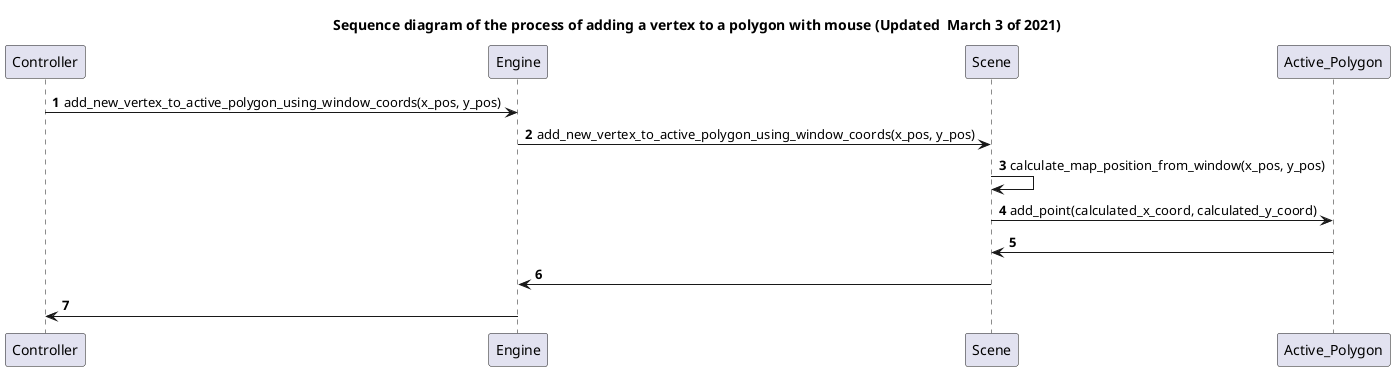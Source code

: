 @startuml
'https://plantuml.com/sequence-diagram

title Sequence diagram of the process of adding a vertex to a polygon with mouse (Updated  March 3 of 2021)

autonumber

Controller -> Engine : add_new_vertex_to_active_polygon_using_window_coords(x_pos, y_pos)
Engine -> Scene : add_new_vertex_to_active_polygon_using_window_coords(x_pos, y_pos)
Scene -> Scene : calculate_map_position_from_window(x_pos, y_pos)
Scene -> Active_Polygon : add_point(calculated_x_coord, calculated_y_coord)
Active_Polygon -> Scene
Scene -> Engine
Engine -> Controller
@enduml